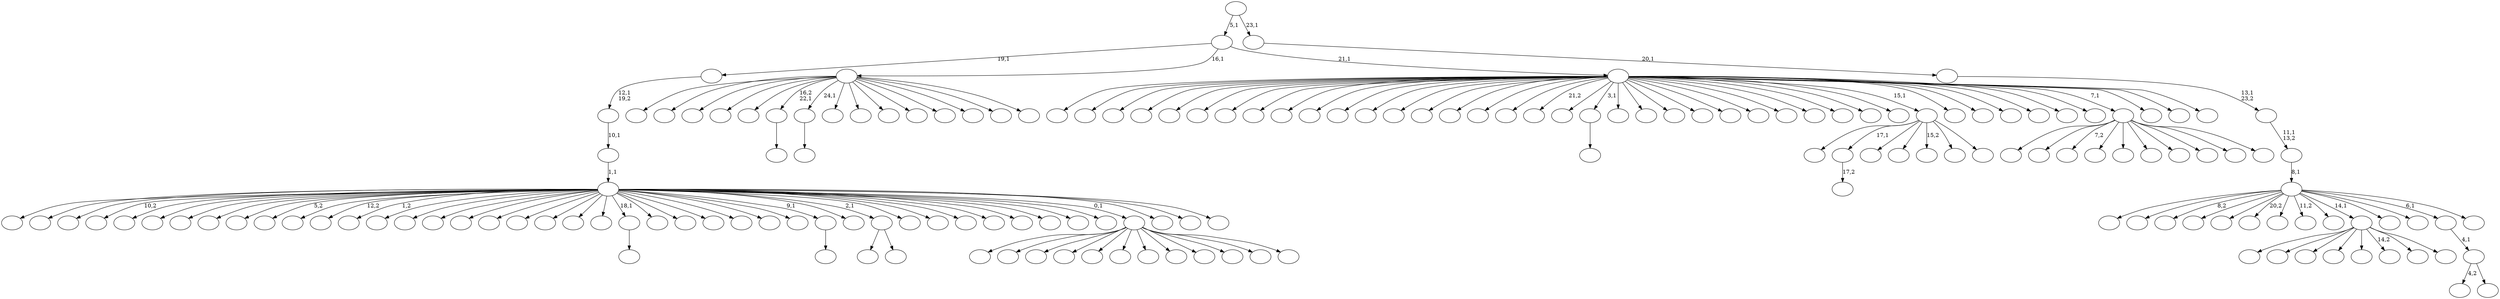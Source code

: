 digraph T {
	175 [label=""]
	174 [label=""]
	173 [label=""]
	172 [label=""]
	171 [label=""]
	170 [label=""]
	169 [label=""]
	168 [label=""]
	167 [label=""]
	166 [label=""]
	165 [label=""]
	164 [label=""]
	163 [label=""]
	162 [label=""]
	161 [label=""]
	160 [label=""]
	159 [label=""]
	158 [label=""]
	157 [label=""]
	156 [label=""]
	155 [label=""]
	154 [label=""]
	153 [label=""]
	152 [label=""]
	151 [label=""]
	150 [label=""]
	149 [label=""]
	148 [label=""]
	147 [label=""]
	146 [label=""]
	145 [label=""]
	144 [label=""]
	143 [label=""]
	142 [label=""]
	141 [label=""]
	140 [label=""]
	139 [label=""]
	138 [label=""]
	137 [label=""]
	136 [label=""]
	135 [label=""]
	134 [label=""]
	133 [label=""]
	132 [label=""]
	131 [label=""]
	130 [label=""]
	129 [label=""]
	128 [label=""]
	127 [label=""]
	126 [label=""]
	125 [label=""]
	124 [label=""]
	123 [label=""]
	122 [label=""]
	121 [label=""]
	120 [label=""]
	119 [label=""]
	118 [label=""]
	117 [label=""]
	116 [label=""]
	115 [label=""]
	114 [label=""]
	113 [label=""]
	112 [label=""]
	111 [label=""]
	110 [label=""]
	109 [label=""]
	108 [label=""]
	107 [label=""]
	106 [label=""]
	105 [label=""]
	104 [label=""]
	103 [label=""]
	102 [label=""]
	101 [label=""]
	100 [label=""]
	99 [label=""]
	98 [label=""]
	97 [label=""]
	96 [label=""]
	95 [label=""]
	94 [label=""]
	93 [label=""]
	92 [label=""]
	91 [label=""]
	90 [label=""]
	89 [label=""]
	88 [label=""]
	87 [label=""]
	86 [label=""]
	85 [label=""]
	84 [label=""]
	83 [label=""]
	82 [label=""]
	81 [label=""]
	80 [label=""]
	79 [label=""]
	78 [label=""]
	77 [label=""]
	76 [label=""]
	75 [label=""]
	74 [label=""]
	73 [label=""]
	72 [label=""]
	71 [label=""]
	70 [label=""]
	69 [label=""]
	68 [label=""]
	67 [label=""]
	66 [label=""]
	65 [label=""]
	64 [label=""]
	63 [label=""]
	62 [label=""]
	61 [label=""]
	60 [label=""]
	59 [label=""]
	58 [label=""]
	57 [label=""]
	56 [label=""]
	55 [label=""]
	54 [label=""]
	53 [label=""]
	52 [label=""]
	51 [label=""]
	50 [label=""]
	49 [label=""]
	48 [label=""]
	47 [label=""]
	46 [label=""]
	45 [label=""]
	44 [label=""]
	43 [label=""]
	42 [label=""]
	41 [label=""]
	40 [label=""]
	39 [label=""]
	38 [label=""]
	37 [label=""]
	36 [label=""]
	35 [label=""]
	34 [label=""]
	33 [label=""]
	32 [label=""]
	31 [label=""]
	30 [label=""]
	29 [label=""]
	28 [label=""]
	27 [label=""]
	26 [label=""]
	25 [label=""]
	24 [label=""]
	23 [label=""]
	22 [label=""]
	21 [label=""]
	20 [label=""]
	19 [label=""]
	18 [label=""]
	17 [label=""]
	16 [label=""]
	15 [label=""]
	14 [label=""]
	13 [label=""]
	12 [label=""]
	11 [label=""]
	10 [label=""]
	9 [label=""]
	8 [label=""]
	7 [label=""]
	6 [label=""]
	5 [label=""]
	4 [label=""]
	3 [label=""]
	2 [label=""]
	1 [label=""]
	0 [label=""]
	157 -> 158 [label="17,2"]
	122 -> 123 [label=""]
	117 -> 118 [label=""]
	102 -> 103 [label=""]
	85 -> 86 [label=""]
	65 -> 164 [label=""]
	65 -> 131 [label=""]
	65 -> 108 [label=""]
	65 -> 94 [label=""]
	65 -> 93 [label=""]
	65 -> 74 [label="14,2"]
	65 -> 72 [label=""]
	65 -> 66 [label=""]
	63 -> 64 [label=""]
	53 -> 104 [label=""]
	53 -> 54 [label=""]
	46 -> 172 [label=""]
	46 -> 157 [label="17,1"]
	46 -> 144 [label=""]
	46 -> 141 [label=""]
	46 -> 92 [label="15,2"]
	46 -> 79 [label=""]
	46 -> 47 [label=""]
	27 -> 173 [label=""]
	27 -> 169 [label=""]
	27 -> 148 [label="7,2"]
	27 -> 137 [label=""]
	27 -> 121 [label=""]
	27 -> 107 [label=""]
	27 -> 84 [label=""]
	27 -> 58 [label=""]
	27 -> 38 [label=""]
	27 -> 28 [label=""]
	25 -> 151 [label=""]
	25 -> 136 [label=""]
	25 -> 134 [label=""]
	25 -> 132 [label=""]
	25 -> 99 [label=""]
	25 -> 95 [label=""]
	25 -> 90 [label=""]
	25 -> 77 [label=""]
	25 -> 60 [label=""]
	25 -> 48 [label=""]
	25 -> 39 [label=""]
	25 -> 26 [label=""]
	19 -> 171 [label=""]
	19 -> 168 [label=""]
	19 -> 165 [label=""]
	19 -> 156 [label="10,2"]
	19 -> 155 [label=""]
	19 -> 153 [label=""]
	19 -> 152 [label=""]
	19 -> 150 [label=""]
	19 -> 145 [label=""]
	19 -> 142 [label="5,2"]
	19 -> 138 [label=""]
	19 -> 129 [label="12,2"]
	19 -> 125 [label="1,2"]
	19 -> 124 [label=""]
	19 -> 120 [label=""]
	19 -> 119 [label=""]
	19 -> 115 [label=""]
	19 -> 114 [label=""]
	19 -> 112 [label=""]
	19 -> 111 [label=""]
	19 -> 97 [label=""]
	19 -> 89 [label=""]
	19 -> 85 [label="18,1"]
	19 -> 81 [label=""]
	19 -> 80 [label=""]
	19 -> 76 [label=""]
	19 -> 73 [label=""]
	19 -> 71 [label=""]
	19 -> 70 [label=""]
	19 -> 63 [label="9,1"]
	19 -> 61 [label=""]
	19 -> 53 [label="2,1"]
	19 -> 43 [label=""]
	19 -> 41 [label=""]
	19 -> 37 [label=""]
	19 -> 36 [label=""]
	19 -> 34 [label=""]
	19 -> 31 [label=""]
	19 -> 30 [label=""]
	19 -> 29 [label=""]
	19 -> 25 [label="0,1"]
	19 -> 23 [label=""]
	19 -> 21 [label=""]
	19 -> 20 [label=""]
	18 -> 19 [label="1,1"]
	17 -> 18 [label="10,1"]
	16 -> 17 [label="12,1\n19,2"]
	14 -> 167 [label=""]
	14 -> 146 [label=""]
	14 -> 139 [label=""]
	14 -> 127 [label=""]
	14 -> 126 [label=""]
	14 -> 122 [label="16,2\n22,1"]
	14 -> 117 [label="24,1"]
	14 -> 100 [label=""]
	14 -> 82 [label=""]
	14 -> 62 [label=""]
	14 -> 56 [label=""]
	14 -> 55 [label=""]
	14 -> 51 [label=""]
	14 -> 22 [label=""]
	14 -> 15 [label=""]
	11 -> 98 [label="4,2"]
	11 -> 12 [label=""]
	10 -> 11 [label="4,1"]
	8 -> 175 [label=""]
	8 -> 174 [label=""]
	8 -> 170 [label=""]
	8 -> 166 [label=""]
	8 -> 161 [label=""]
	8 -> 160 [label=""]
	8 -> 159 [label=""]
	8 -> 154 [label=""]
	8 -> 149 [label=""]
	8 -> 147 [label=""]
	8 -> 143 [label=""]
	8 -> 140 [label=""]
	8 -> 130 [label=""]
	8 -> 128 [label=""]
	8 -> 116 [label=""]
	8 -> 113 [label=""]
	8 -> 110 [label=""]
	8 -> 109 [label="21,2"]
	8 -> 105 [label=""]
	8 -> 102 [label="3,1"]
	8 -> 101 [label=""]
	8 -> 96 [label=""]
	8 -> 87 [label=""]
	8 -> 83 [label=""]
	8 -> 75 [label=""]
	8 -> 69 [label=""]
	8 -> 68 [label=""]
	8 -> 59 [label=""]
	8 -> 57 [label=""]
	8 -> 52 [label=""]
	8 -> 50 [label=""]
	8 -> 46 [label="15,1"]
	8 -> 45 [label=""]
	8 -> 44 [label=""]
	8 -> 42 [label=""]
	8 -> 35 [label=""]
	8 -> 33 [label=""]
	8 -> 32 [label=""]
	8 -> 27 [label="7,1"]
	8 -> 24 [label=""]
	8 -> 13 [label=""]
	8 -> 9 [label=""]
	7 -> 16 [label="19,1"]
	7 -> 14 [label="16,1"]
	7 -> 8 [label="21,1"]
	5 -> 163 [label=""]
	5 -> 162 [label=""]
	5 -> 135 [label="8,2"]
	5 -> 133 [label=""]
	5 -> 106 [label=""]
	5 -> 91 [label="20,2"]
	5 -> 88 [label=""]
	5 -> 78 [label="11,2"]
	5 -> 67 [label=""]
	5 -> 65 [label="14,1"]
	5 -> 49 [label=""]
	5 -> 40 [label=""]
	5 -> 10 [label="6,1"]
	5 -> 6 [label=""]
	4 -> 5 [label="8,1"]
	3 -> 4 [label="11,1\n13,2"]
	2 -> 3 [label="13,1\n23,2"]
	1 -> 2 [label="20,1"]
	0 -> 7 [label="5,1"]
	0 -> 1 [label="23,1"]
}
